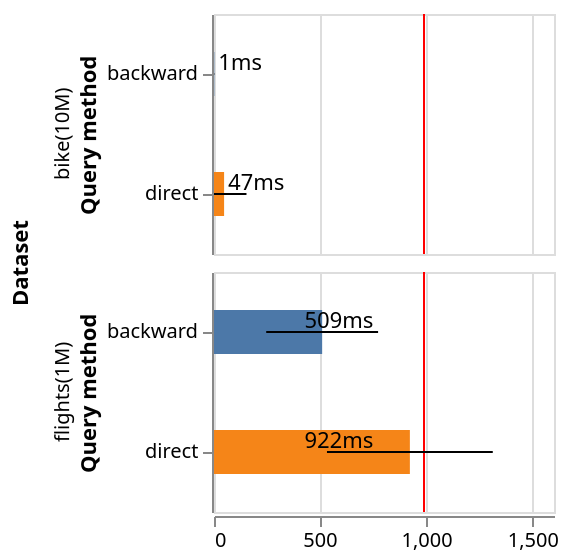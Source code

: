 {
  "$schema": "https://vega.github.io/schema/vega-lite/v4.json",
  "description": "A simple bar chart with embedded data.",
  "data": {
    "values": [
      {
        "dataset_size": "1M",
        "dataset": "flights(1M)",
        "driver": "direct",
        "meanDuration": 921.739184953,
        "countAnswered": 1595,
        "durationCiLower": 902.5780417239,
        "durationCiUpper": 940.900328182,
        "durationStd": 390.1429631326,
        "countViolated": 1109,
        "responseRate": 0.3047021944
      },
      {
        "dataset_size": "1M",
        "dataset": "flights(1M)",
        "driver": "backward",
        "meanDuration": 508.94169279,
        "countAnswered": 1595,
        "durationCiLower": 496.0126529869,
        "durationCiUpper": 521.870732593,
        "durationStd": 263.2501536536,
        "countViolated": 198,
        "responseRate": 0.875862069
      },
      {
        "dataset_size": "10M",
        "dataset": "bike(10M)",
        "driver": "direct",
        "meanDuration": 47.498,
        "countAnswered": 1500,
        "durationCiLower": 42.1628624858,
        "durationCiUpper": 52.8331375142,
        "durationStd": 105.3397660282,
        "countViolated": false,
        "responseRate": 1.0
      },
      {
        "dataset_size": "10M",
        "dataset": "bike(10M)",
        "driver": "backward",
        "meanDuration": 1.428,
        "countAnswered": 1500,
        "durationCiLower": 1.3947717317,
        "durationCiUpper": 1.4612282683,
        "durationStd": 0.6560764368,
        "countViolated": false,
        "responseRate": 1.0
      }
    ]
  },
  "transform": [
    {"calculate": "round(datum.meanDuration) + 'ms'", "as": "durationNice"},
    {"calculate": "clamp(datum.meanDuration,0,407)", "as": "durationTextPos"}
  ],
  "facet": {
    "row": {
      "field": "dataset",
      "type": "ordinal",
      "title": "Dataset",
      "header": {"labelPadding": 2, "titlePadding": 0}
    }
  },
  "config": {"facet": {"spacing": 5}},
  "spec": {
    "height": 120,
    "width": 170,
    "layer": [
      {
        "mark": {"type": "rule", "color": "red"},
        "encoding": {"x": {"value": 105}}
      },
      {
        "mark": {"type": "bar", "clip": true, "height": 22},
        "encoding": {
          "y": {"field": "driver", "type": "nominal", "title": "Query method"},
          "x": {
            "field": "meanDuration",
            "type": "quantitative",
            "scale": {"domain": [0, 1500]},
            "title": "Mean Duration (with Std. Dev.)"
          },
          "color": {
            "field": "driver",
            "type": "nominal",
            "title": "Query method",
            "legend": null
          }
        }
      },
      {
        "mark": {"type": "errorbar", "clip": true},
        "encoding": {
          "x": {
            "field": "meanDuration",
            "type": "quantitative",
            "scale": {"domain": [0, 600]},
            "title": null
          },
          "xError": {"field": "durationStd"},
          "y": {"field": "driver", "type": "nominal", "title": "Query method"}
        }
      },
      {
        "mark": {
          "type": "text",
          "align": "left",
          "baseline": "middle",
          "clip": true,
          "dy": -5,
          "dx": 2
        },
        "encoding": {
          "text": {"field": "durationNice", "type": "nominal"},
          "y": {"field": "driver", "type": "nominal", "title": "Query method"},
          "x": {"field": "durationTextPos", "type": "quantitative"}
        }
      }
    ]
  }
}